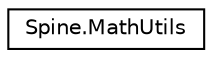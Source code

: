 digraph "그래픽컬한 클래스 계통도"
{
 // LATEX_PDF_SIZE
  edge [fontname="Helvetica",fontsize="10",labelfontname="Helvetica",labelfontsize="10"];
  node [fontname="Helvetica",fontsize="10",shape=record];
  rankdir="LR";
  Node0 [label="Spine.MathUtils",height=0.2,width=0.4,color="black", fillcolor="white", style="filled",URL="$class_spine_1_1_math_utils.html",tooltip=" "];
}
